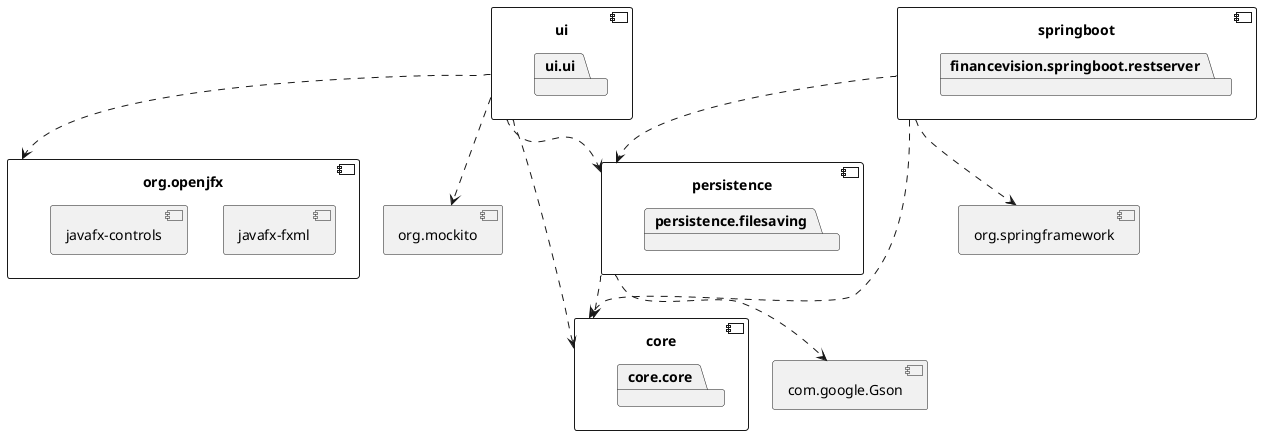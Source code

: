 @startuml arcitecture
component core {
	package core.core
}

component persistence {
	package persistence.filesaving
}

component com.google.Gson{
}

persistence ..> com.google.Gson
persistence ..> core

component ui{
	package ui.ui
}
component org.openjfx {
	component javafx-fxml {
	}
	component javafx-controls{
	}
}
component org.mockito

ui ..> core
ui ..> persistence
ui ..> org.openjfx
ui ..> org.mockito


component springboot {
	package financevision.springboot.restserver
}

component org.springframework

springboot ..> org.springframework
springboot ..> persistence
springboot ..> core


@enduml